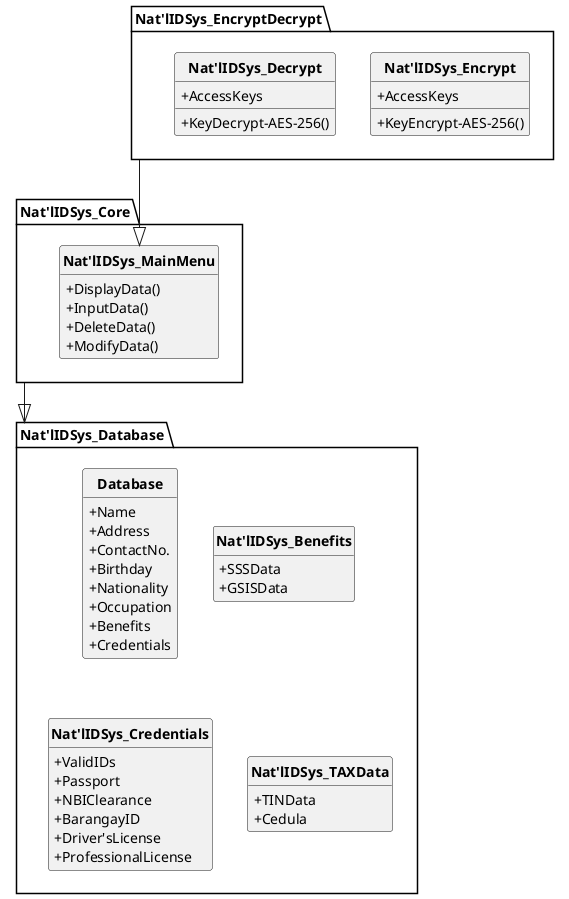@startuml
skinparam style strictuml
skinparam classAttributeIconSize 0
skinparam classFontStyle bold
hide empty members
hide empty methods

package "Nat'lIDSys_EncryptDecrypt"{
class "Nat'lIDSys_Encrypt"
class "Nat'lIDSys_Decrypt"
"Nat'lIDSys_Encrypt" : +AccessKeys
"Nat'lIDSys_Encrypt" : +KeyEncrypt-AES-256()
"Nat'lIDSys_Decrypt" : +AccessKeys
"Nat'lIDSys_Decrypt" : +KeyDecrypt-AES-256()
}

package "Nat'lIDSys_Core"{
class "Nat'lIDSys_MainMenu"
"Nat'lIDSys_MainMenu" : +DisplayData()
"Nat'lIDSys_MainMenu" : +InputData()
"Nat'lIDSys_MainMenu" : +DeleteData()
"Nat'lIDSys_MainMenu" : +ModifyData()

"Nat'lIDSys_EncryptDecrypt" --|> "Nat'lIDSys_MainMenu"
}

package "Nat'lIDSys_Database"{
class "Database"
"Database" : +Name
"Database" : +Address
"Database" : +ContactNo.
"Database" : +Birthday
"Database" : +Nationality
"Database" : +Occupation
"Database" : +Benefits
"Database" : +Credentials

class "Nat'lIDSys_Benefits"
"Nat'lIDSys_Benefits" : +SSSData
"Nat'lIDSys_Benefits" : +GSISData

class "Nat'lIDSys_Credentials"
"Nat'lIDSys_Credentials" : +ValidIDs
"Nat'lIDSys_Credentials" : +Passport
"Nat'lIDSys_Credentials" : +NBIClearance
"Nat'lIDSys_Credentials" : +BarangayID
"Nat'lIDSys_Credentials" : +Driver'sLicense
"Nat'lIDSys_Credentials" : +ProfessionalLicense

class "Nat'lIDSys_TAXData"
"Nat'lIDSys_TAXData" : +TINData
"Nat'lIDSys_TAXData" : +Cedula
}

"Nat'lIDSys_Core" --|> "Nat'lIDSys_Database"




@enduml